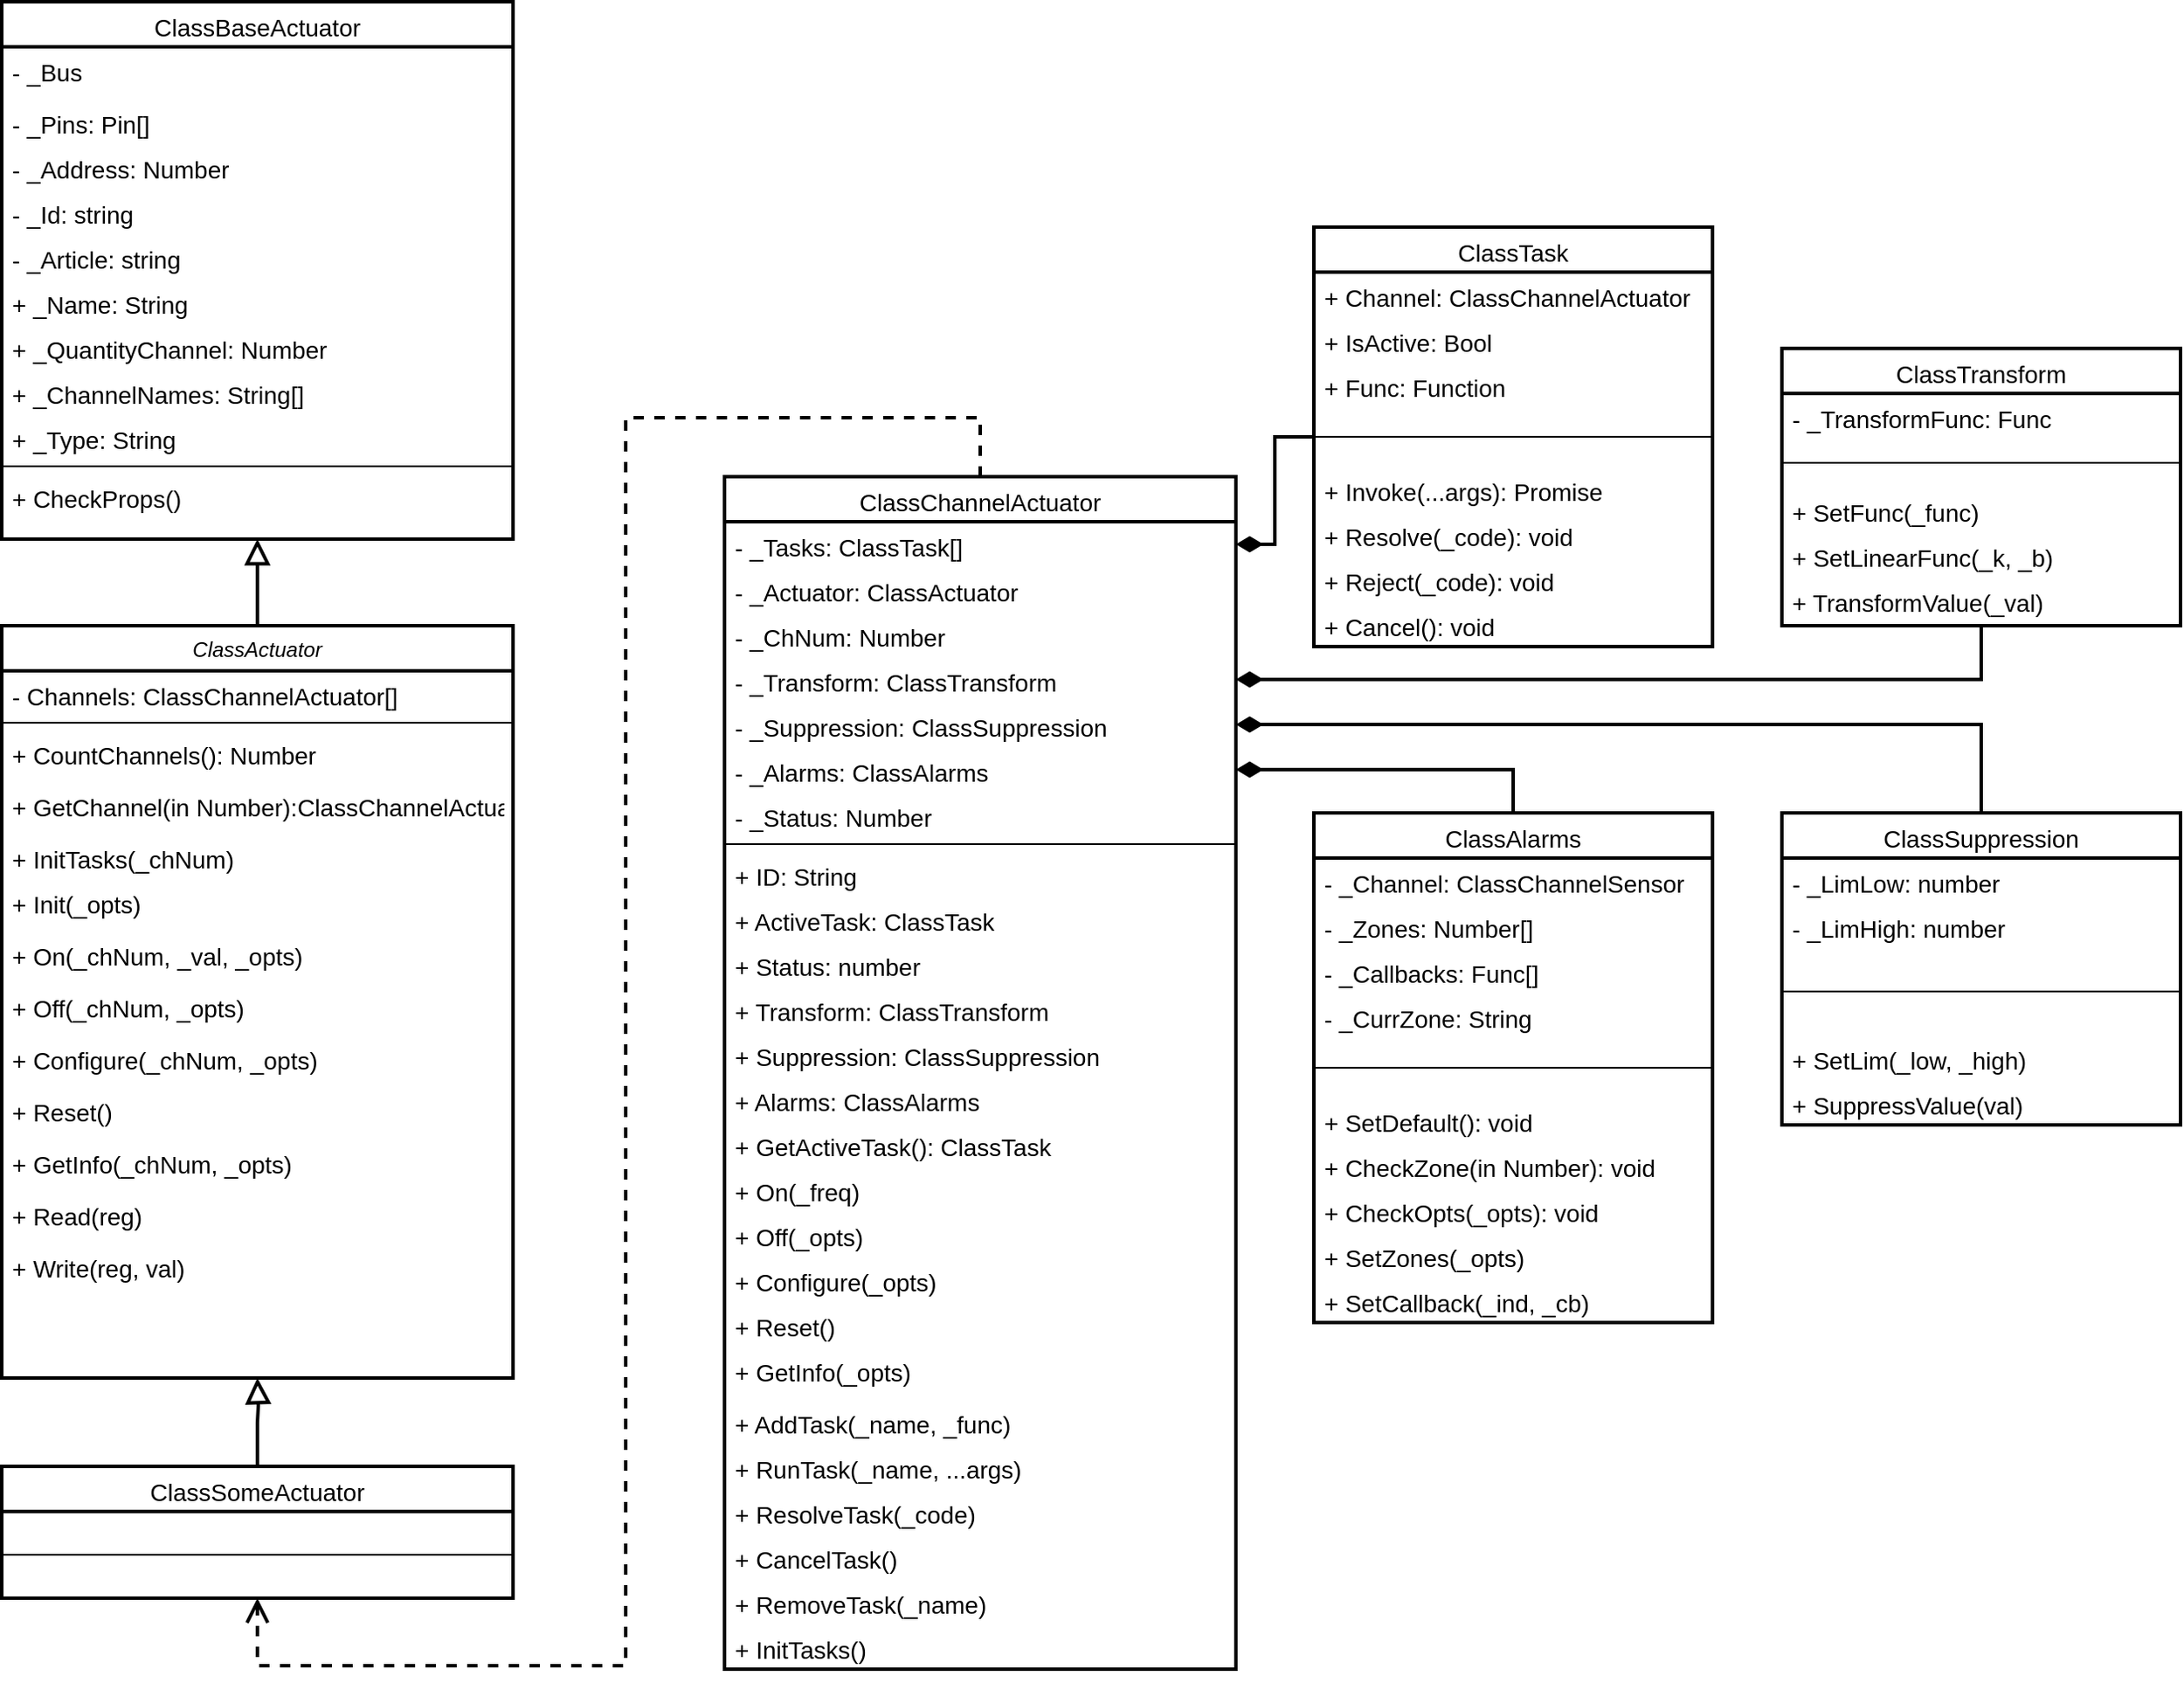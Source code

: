 <mxfile version="24.6.4" type="device">
  <diagram id="C5RBs43oDa-KdzZeNtuy" name="Page-1">
    <mxGraphModel dx="1235" dy="1830" grid="1" gridSize="10" guides="1" tooltips="1" connect="1" arrows="1" fold="1" page="1" pageScale="1" pageWidth="827" pageHeight="1169" math="0" shadow="0">
      <root>
        <mxCell id="WIyWlLk6GJQsqaUBKTNV-0" />
        <mxCell id="WIyWlLk6GJQsqaUBKTNV-1" parent="WIyWlLk6GJQsqaUBKTNV-0" />
        <mxCell id="VdGend4KMwtWfdQaXtKe-26" style="edgeStyle=orthogonalEdgeStyle;rounded=0;orthogonalLoop=1;jettySize=auto;html=1;entryX=0.5;entryY=1;entryDx=0;entryDy=0;endArrow=block;endFill=0;endSize=10;strokeWidth=2;" parent="WIyWlLk6GJQsqaUBKTNV-1" source="zkfFHV4jXpPFQw0GAbJ--0" target="5z1vISUnCypk79Lo2UXh-0" edge="1">
          <mxGeometry relative="1" as="geometry">
            <mxPoint x="227.5" y="-11" as="targetPoint" />
          </mxGeometry>
        </mxCell>
        <mxCell id="zkfFHV4jXpPFQw0GAbJ--0" value="ClassActuator" style="swimlane;fontStyle=2;align=center;verticalAlign=top;childLayout=stackLayout;horizontal=1;startSize=26;horizontalStack=0;resizeParent=1;resizeLast=0;collapsible=1;marginBottom=0;rounded=0;shadow=0;strokeWidth=2;fontSize=12;" parent="WIyWlLk6GJQsqaUBKTNV-1" vertex="1">
          <mxGeometry x="80" y="140" width="295" height="434" as="geometry">
            <mxRectangle x="255" y="50" width="160" height="26" as="alternateBounds" />
          </mxGeometry>
        </mxCell>
        <mxCell id="p_wmDuGnPqayyqwFsXJJ-16" value="- Channels: ClassChannelActuator[]" style="text;align=left;verticalAlign=top;spacingLeft=4;spacingRight=4;overflow=hidden;rotatable=0;points=[[0,0.5],[1,0.5]];portConstraint=eastwest;fontStyle=0;fontSize=14;" parent="zkfFHV4jXpPFQw0GAbJ--0" vertex="1">
          <mxGeometry y="26" width="295" height="26" as="geometry" />
        </mxCell>
        <mxCell id="zkfFHV4jXpPFQw0GAbJ--4" value="" style="line;html=1;strokeWidth=1;align=left;verticalAlign=middle;spacingTop=-1;spacingLeft=3;spacingRight=3;rotatable=0;labelPosition=right;points=[];portConstraint=eastwest;fontSize=14;" parent="zkfFHV4jXpPFQw0GAbJ--0" vertex="1">
          <mxGeometry y="52" width="295" height="8" as="geometry" />
        </mxCell>
        <mxCell id="xuDR9B5NGAr7ZHZ0a5-C-33" value="+ CountChannels(): Number&#xa;" style="text;align=left;verticalAlign=top;spacingLeft=4;spacingRight=4;overflow=hidden;rotatable=0;points=[[0,0.5],[1,0.5]];portConstraint=eastwest;fontSize=14;" parent="zkfFHV4jXpPFQw0GAbJ--0" vertex="1">
          <mxGeometry y="60" width="295" height="30" as="geometry" />
        </mxCell>
        <mxCell id="zkfFHV4jXpPFQw0GAbJ--5" value="+ GetChannel(in Number):ClassChannelActuator&#xa;" style="text;align=left;verticalAlign=top;spacingLeft=4;spacingRight=4;overflow=hidden;rotatable=0;points=[[0,0.5],[1,0.5]];portConstraint=eastwest;fontSize=14;" parent="zkfFHV4jXpPFQw0GAbJ--0" vertex="1">
          <mxGeometry y="90" width="295" height="30" as="geometry" />
        </mxCell>
        <mxCell id="5z1vISUnCypk79Lo2UXh-17" value="+ InitTasks(_chNum)" style="text;align=left;verticalAlign=top;spacingLeft=4;spacingRight=4;overflow=hidden;rotatable=0;points=[[0,0.5],[1,0.5]];portConstraint=eastwest;fontSize=14;" vertex="1" parent="zkfFHV4jXpPFQw0GAbJ--0">
          <mxGeometry y="120" width="295" height="26" as="geometry" />
        </mxCell>
        <mxCell id="xuDR9B5NGAr7ZHZ0a5-C-5" value="+ Init(_opts)" style="text;align=left;verticalAlign=top;spacingLeft=4;spacingRight=4;overflow=hidden;rotatable=0;points=[[0,0.5],[1,0.5]];portConstraint=eastwest;fontSize=14;" parent="zkfFHV4jXpPFQw0GAbJ--0" vertex="1">
          <mxGeometry y="146" width="295" height="30" as="geometry" />
        </mxCell>
        <mxCell id="xuDR9B5NGAr7ZHZ0a5-C-6" value="+ On(_chNum, _val, _opts)" style="text;align=left;verticalAlign=top;spacingLeft=4;spacingRight=4;overflow=hidden;rotatable=0;points=[[0,0.5],[1,0.5]];portConstraint=eastwest;fontSize=14;" parent="zkfFHV4jXpPFQw0GAbJ--0" vertex="1">
          <mxGeometry y="176" width="295" height="30" as="geometry" />
        </mxCell>
        <mxCell id="xuDR9B5NGAr7ZHZ0a5-C-7" value="+ Off(_chNum, _opts)" style="text;align=left;verticalAlign=top;spacingLeft=4;spacingRight=4;overflow=hidden;rotatable=0;points=[[0,0.5],[1,0.5]];portConstraint=eastwest;fontSize=14;" parent="zkfFHV4jXpPFQw0GAbJ--0" vertex="1">
          <mxGeometry y="206" width="295" height="30" as="geometry" />
        </mxCell>
        <mxCell id="xuDR9B5NGAr7ZHZ0a5-C-9" value="+ Configure(_chNum, _opts)" style="text;align=left;verticalAlign=top;spacingLeft=4;spacingRight=4;overflow=hidden;rotatable=0;points=[[0,0.5],[1,0.5]];portConstraint=eastwest;fontSize=14;" parent="zkfFHV4jXpPFQw0GAbJ--0" vertex="1">
          <mxGeometry y="236" width="295" height="30" as="geometry" />
        </mxCell>
        <mxCell id="xuDR9B5NGAr7ZHZ0a5-C-10" value="+ Reset()" style="text;align=left;verticalAlign=top;spacingLeft=4;spacingRight=4;overflow=hidden;rotatable=0;points=[[0,0.5],[1,0.5]];portConstraint=eastwest;fontSize=14;" parent="zkfFHV4jXpPFQw0GAbJ--0" vertex="1">
          <mxGeometry y="266" width="295" height="30" as="geometry" />
        </mxCell>
        <mxCell id="5z1vISUnCypk79Lo2UXh-18" value="+ GetInfo(_chNum, _opts)" style="text;align=left;verticalAlign=top;spacingLeft=4;spacingRight=4;overflow=hidden;rotatable=0;points=[[0,0.5],[1,0.5]];portConstraint=eastwest;fontSize=14;" vertex="1" parent="zkfFHV4jXpPFQw0GAbJ--0">
          <mxGeometry y="296" width="295" height="30" as="geometry" />
        </mxCell>
        <mxCell id="xuDR9B5NGAr7ZHZ0a5-C-28" value="+ Read(reg)" style="text;align=left;verticalAlign=top;spacingLeft=4;spacingRight=4;overflow=hidden;rotatable=0;points=[[0,0.5],[1,0.5]];portConstraint=eastwest;fontSize=14;" parent="zkfFHV4jXpPFQw0GAbJ--0" vertex="1">
          <mxGeometry y="326" width="295" height="30" as="geometry" />
        </mxCell>
        <mxCell id="xuDR9B5NGAr7ZHZ0a5-C-29" value="+ Write(reg, val)" style="text;align=left;verticalAlign=top;spacingLeft=4;spacingRight=4;overflow=hidden;rotatable=0;points=[[0,0.5],[1,0.5]];portConstraint=eastwest;fontSize=14;" parent="zkfFHV4jXpPFQw0GAbJ--0" vertex="1">
          <mxGeometry y="356" width="295" height="40" as="geometry" />
        </mxCell>
        <mxCell id="_1PPHj7tY8kv_Qj92-Xa-4" style="edgeStyle=orthogonalEdgeStyle;rounded=0;orthogonalLoop=1;jettySize=auto;html=1;dashed=1;endArrow=open;endFill=0;strokeWidth=2;entryX=0.5;entryY=1;entryDx=0;entryDy=0;exitX=0.5;exitY=0;exitDx=0;exitDy=0;endSize=10;" parent="WIyWlLk6GJQsqaUBKTNV-1" source="p_wmDuGnPqayyqwFsXJJ-8" target="RYA0Mt0scuIHqQdT-V3b-5" edge="1">
          <mxGeometry relative="1" as="geometry">
            <mxPoint x="445" y="449" as="targetPoint" />
            <Array as="points">
              <mxPoint x="645" y="20" />
              <mxPoint x="440" y="20" />
              <mxPoint x="440" y="740" />
              <mxPoint x="227" y="740" />
            </Array>
          </mxGeometry>
        </mxCell>
        <mxCell id="p_wmDuGnPqayyqwFsXJJ-8" value="ClassChannelActuator" style="swimlane;fontStyle=0;align=center;verticalAlign=top;childLayout=stackLayout;horizontal=1;startSize=26;horizontalStack=0;resizeParent=1;resizeLast=0;collapsible=1;marginBottom=0;rounded=0;shadow=0;strokeWidth=2;fontSize=14;" parent="WIyWlLk6GJQsqaUBKTNV-1" vertex="1">
          <mxGeometry x="497" y="54" width="295" height="688" as="geometry">
            <mxRectangle x="255" y="820" width="160" height="26" as="alternateBounds" />
          </mxGeometry>
        </mxCell>
        <mxCell id="23vC74uMAU4IjTBIom5a-0" value="- _Tasks: ClassTask[]" style="text;align=left;verticalAlign=top;spacingLeft=4;spacingRight=4;overflow=hidden;rotatable=0;points=[[0,0.5],[1,0.5]];portConstraint=eastwest;rounded=0;shadow=0;html=0;fontSize=14;" parent="p_wmDuGnPqayyqwFsXJJ-8" vertex="1">
          <mxGeometry y="26" width="295" height="26" as="geometry" />
        </mxCell>
        <mxCell id="p_wmDuGnPqayyqwFsXJJ-14" value="- _Actuator: ClassActuator" style="text;align=left;verticalAlign=top;spacingLeft=4;spacingRight=4;overflow=hidden;rotatable=0;points=[[0,0.5],[1,0.5]];portConstraint=eastwest;rounded=0;shadow=0;html=0;fontSize=14;" parent="p_wmDuGnPqayyqwFsXJJ-8" vertex="1">
          <mxGeometry y="52" width="295" height="26" as="geometry" />
        </mxCell>
        <mxCell id="p_wmDuGnPqayyqwFsXJJ-15" value="- _ChNum: Number" style="text;align=left;verticalAlign=top;spacingLeft=4;spacingRight=4;overflow=hidden;rotatable=0;points=[[0,0.5],[1,0.5]];portConstraint=eastwest;rounded=0;shadow=0;html=0;fontSize=14;" parent="p_wmDuGnPqayyqwFsXJJ-8" vertex="1">
          <mxGeometry y="78" width="295" height="26" as="geometry" />
        </mxCell>
        <mxCell id="5z1vISUnCypk79Lo2UXh-43" value="- _Transform: ClassTransform" style="text;align=left;verticalAlign=top;spacingLeft=4;spacingRight=4;overflow=hidden;rotatable=0;points=[[0,0.5],[1,0.5]];portConstraint=eastwest;rounded=0;shadow=0;html=0;fontSize=14;" vertex="1" parent="p_wmDuGnPqayyqwFsXJJ-8">
          <mxGeometry y="104" width="295" height="26" as="geometry" />
        </mxCell>
        <mxCell id="_1PPHj7tY8kv_Qj92-Xa-39" value="- _Suppression: ClassSuppression" style="text;align=left;verticalAlign=top;spacingLeft=4;spacingRight=4;overflow=hidden;rotatable=0;points=[[0,0.5],[1,0.5]];portConstraint=eastwest;rounded=0;shadow=0;html=0;fontSize=14;" parent="p_wmDuGnPqayyqwFsXJJ-8" vertex="1">
          <mxGeometry y="130" width="295" height="26" as="geometry" />
        </mxCell>
        <mxCell id="_1PPHj7tY8kv_Qj92-Xa-40" value="- _Alarms: ClassAlarms" style="text;align=left;verticalAlign=top;spacingLeft=4;spacingRight=4;overflow=hidden;rotatable=0;points=[[0,0.5],[1,0.5]];portConstraint=eastwest;rounded=0;shadow=0;html=0;fontSize=14;" parent="p_wmDuGnPqayyqwFsXJJ-8" vertex="1">
          <mxGeometry y="156" width="295" height="26" as="geometry" />
        </mxCell>
        <mxCell id="5z1vISUnCypk79Lo2UXh-51" value="- _Status: Number" style="text;align=left;verticalAlign=top;spacingLeft=4;spacingRight=4;overflow=hidden;rotatable=0;points=[[0,0.5],[1,0.5]];portConstraint=eastwest;rounded=0;shadow=0;html=0;fontSize=14;" vertex="1" parent="p_wmDuGnPqayyqwFsXJJ-8">
          <mxGeometry y="182" width="295" height="26" as="geometry" />
        </mxCell>
        <mxCell id="p_wmDuGnPqayyqwFsXJJ-11" value="" style="line;html=1;strokeWidth=1;align=left;verticalAlign=middle;spacingTop=-1;spacingLeft=3;spacingRight=3;rotatable=0;labelPosition=right;points=[];portConstraint=eastwest;fontSize=14;" parent="p_wmDuGnPqayyqwFsXJJ-8" vertex="1">
          <mxGeometry y="208" width="295" height="8" as="geometry" />
        </mxCell>
        <mxCell id="_1PPHj7tY8kv_Qj92-Xa-5" value="+ ID: String&#xa;" style="text;align=left;verticalAlign=top;spacingLeft=4;spacingRight=4;overflow=hidden;rotatable=0;points=[[0,0.5],[1,0.5]];portConstraint=eastwest;rounded=0;shadow=0;html=0;fontSize=14;" parent="p_wmDuGnPqayyqwFsXJJ-8" vertex="1">
          <mxGeometry y="216" width="295" height="26" as="geometry" />
        </mxCell>
        <mxCell id="5z1vISUnCypk79Lo2UXh-50" value="+ ActiveTask: ClassTask" style="text;align=left;verticalAlign=top;spacingLeft=4;spacingRight=4;overflow=hidden;rotatable=0;points=[[0,0.5],[1,0.5]];portConstraint=eastwest;rounded=0;shadow=0;html=0;fontSize=14;" vertex="1" parent="p_wmDuGnPqayyqwFsXJJ-8">
          <mxGeometry y="242" width="295" height="26" as="geometry" />
        </mxCell>
        <mxCell id="CfD3cOMl3CcCKNfadBa6-0" value="+ Status: number&#xa;" style="text;align=left;verticalAlign=top;spacingLeft=4;spacingRight=4;overflow=hidden;rotatable=0;points=[[0,0.5],[1,0.5]];portConstraint=eastwest;rounded=0;shadow=0;html=0;fontSize=14;" parent="p_wmDuGnPqayyqwFsXJJ-8" vertex="1">
          <mxGeometry y="268" width="295" height="26" as="geometry" />
        </mxCell>
        <mxCell id="5z1vISUnCypk79Lo2UXh-47" value="+ Transform: ClassTransform" style="text;align=left;verticalAlign=top;spacingLeft=4;spacingRight=4;overflow=hidden;rotatable=0;points=[[0,0.5],[1,0.5]];portConstraint=eastwest;rounded=0;shadow=0;html=0;fontSize=14;" vertex="1" parent="p_wmDuGnPqayyqwFsXJJ-8">
          <mxGeometry y="294" width="295" height="26" as="geometry" />
        </mxCell>
        <mxCell id="5z1vISUnCypk79Lo2UXh-48" value="+ Suppression: ClassSuppression" style="text;align=left;verticalAlign=top;spacingLeft=4;spacingRight=4;overflow=hidden;rotatable=0;points=[[0,0.5],[1,0.5]];portConstraint=eastwest;rounded=0;shadow=0;html=0;fontSize=14;" vertex="1" parent="p_wmDuGnPqayyqwFsXJJ-8">
          <mxGeometry y="320" width="295" height="26" as="geometry" />
        </mxCell>
        <mxCell id="5z1vISUnCypk79Lo2UXh-49" value="+ Alarms: ClassAlarms" style="text;align=left;verticalAlign=top;spacingLeft=4;spacingRight=4;overflow=hidden;rotatable=0;points=[[0,0.5],[1,0.5]];portConstraint=eastwest;rounded=0;shadow=0;html=0;fontSize=14;" vertex="1" parent="p_wmDuGnPqayyqwFsXJJ-8">
          <mxGeometry y="346" width="295" height="26" as="geometry" />
        </mxCell>
        <mxCell id="23vC74uMAU4IjTBIom5a-2" value="+ GetActiveTask(): ClassTask" style="text;align=left;verticalAlign=top;spacingLeft=4;spacingRight=4;overflow=hidden;rotatable=0;points=[[0,0.5],[1,0.5]];portConstraint=eastwest;rounded=0;shadow=0;html=0;fontSize=14;" parent="p_wmDuGnPqayyqwFsXJJ-8" vertex="1">
          <mxGeometry y="372" width="295" height="26" as="geometry" />
        </mxCell>
        <mxCell id="xuDR9B5NGAr7ZHZ0a5-C-19" value="+ On(_freq)" style="text;align=left;verticalAlign=top;spacingLeft=4;spacingRight=4;overflow=hidden;rotatable=0;points=[[0,0.5],[1,0.5]];portConstraint=eastwest;fontSize=14;" parent="p_wmDuGnPqayyqwFsXJJ-8" vertex="1">
          <mxGeometry y="398" width="295" height="26" as="geometry" />
        </mxCell>
        <mxCell id="xuDR9B5NGAr7ZHZ0a5-C-20" value="+ Off(_opts)" style="text;align=left;verticalAlign=top;spacingLeft=4;spacingRight=4;overflow=hidden;rotatable=0;points=[[0,0.5],[1,0.5]];portConstraint=eastwest;fontSize=14;" parent="p_wmDuGnPqayyqwFsXJJ-8" vertex="1">
          <mxGeometry y="424" width="295" height="26" as="geometry" />
        </mxCell>
        <mxCell id="xuDR9B5NGAr7ZHZ0a5-C-22" value="+ Configure(_opts)" style="text;align=left;verticalAlign=top;spacingLeft=4;spacingRight=4;overflow=hidden;rotatable=0;points=[[0,0.5],[1,0.5]];portConstraint=eastwest;fontSize=14;" parent="p_wmDuGnPqayyqwFsXJJ-8" vertex="1">
          <mxGeometry y="450" width="295" height="26" as="geometry" />
        </mxCell>
        <mxCell id="xuDR9B5NGAr7ZHZ0a5-C-23" value="+ Reset()" style="text;align=left;verticalAlign=top;spacingLeft=4;spacingRight=4;overflow=hidden;rotatable=0;points=[[0,0.5],[1,0.5]];portConstraint=eastwest;fontSize=14;" parent="p_wmDuGnPqayyqwFsXJJ-8" vertex="1">
          <mxGeometry y="476" width="295" height="26" as="geometry" />
        </mxCell>
        <mxCell id="5z1vISUnCypk79Lo2UXh-19" value="+ GetInfo(_opts)" style="text;align=left;verticalAlign=top;spacingLeft=4;spacingRight=4;overflow=hidden;rotatable=0;points=[[0,0.5],[1,0.5]];portConstraint=eastwest;fontSize=14;" vertex="1" parent="p_wmDuGnPqayyqwFsXJJ-8">
          <mxGeometry y="502" width="295" height="30" as="geometry" />
        </mxCell>
        <mxCell id="23vC74uMAU4IjTBIom5a-3" value="+ AddTask(_name, _func)" style="text;align=left;verticalAlign=top;spacingLeft=4;spacingRight=4;overflow=hidden;rotatable=0;points=[[0,0.5],[1,0.5]];portConstraint=eastwest;fontSize=14;" parent="p_wmDuGnPqayyqwFsXJJ-8" vertex="1">
          <mxGeometry y="532" width="295" height="26" as="geometry" />
        </mxCell>
        <mxCell id="5z1vISUnCypk79Lo2UXh-16" value="+ RunTask(_name, ...args)" style="text;align=left;verticalAlign=top;spacingLeft=4;spacingRight=4;overflow=hidden;rotatable=0;points=[[0,0.5],[1,0.5]];portConstraint=eastwest;fontSize=14;" vertex="1" parent="p_wmDuGnPqayyqwFsXJJ-8">
          <mxGeometry y="558" width="295" height="26" as="geometry" />
        </mxCell>
        <mxCell id="5z1vISUnCypk79Lo2UXh-15" value="+ ResolveTask(_code)" style="text;align=left;verticalAlign=top;spacingLeft=4;spacingRight=4;overflow=hidden;rotatable=0;points=[[0,0.5],[1,0.5]];portConstraint=eastwest;fontSize=14;" vertex="1" parent="p_wmDuGnPqayyqwFsXJJ-8">
          <mxGeometry y="584" width="295" height="26" as="geometry" />
        </mxCell>
        <mxCell id="98zhcunLXntcldKy2qd9-1" value="+ CancelTask()" style="text;align=left;verticalAlign=top;spacingLeft=4;spacingRight=4;overflow=hidden;rotatable=0;points=[[0,0.5],[1,0.5]];portConstraint=eastwest;fontSize=14;" parent="p_wmDuGnPqayyqwFsXJJ-8" vertex="1">
          <mxGeometry y="610" width="295" height="26" as="geometry" />
        </mxCell>
        <mxCell id="23vC74uMAU4IjTBIom5a-4" value="+ RemoveTask(_name)" style="text;align=left;verticalAlign=top;spacingLeft=4;spacingRight=4;overflow=hidden;rotatable=0;points=[[0,0.5],[1,0.5]];portConstraint=eastwest;fontSize=14;" parent="p_wmDuGnPqayyqwFsXJJ-8" vertex="1">
          <mxGeometry y="636" width="295" height="26" as="geometry" />
        </mxCell>
        <mxCell id="23vC74uMAU4IjTBIom5a-15" value="+ InitTasks()" style="text;align=left;verticalAlign=top;spacingLeft=4;spacingRight=4;overflow=hidden;rotatable=0;points=[[0,0.5],[1,0.5]];portConstraint=eastwest;fontSize=14;" parent="p_wmDuGnPqayyqwFsXJJ-8" vertex="1">
          <mxGeometry y="662" width="295" height="26" as="geometry" />
        </mxCell>
        <mxCell id="_1PPHj7tY8kv_Qj92-Xa-42" style="edgeStyle=orthogonalEdgeStyle;rounded=0;orthogonalLoop=1;jettySize=auto;html=1;endArrow=diamondThin;endFill=1;strokeWidth=2;jumpSize=10;endSize=10;startSize=10;exitX=0.5;exitY=0;exitDx=0;exitDy=0;" parent="WIyWlLk6GJQsqaUBKTNV-1" source="5z1vISUnCypk79Lo2UXh-20" target="_1PPHj7tY8kv_Qj92-Xa-39" edge="1">
          <mxGeometry relative="1" as="geometry">
            <mxPoint x="1392" y="234" as="sourcePoint" />
          </mxGeometry>
        </mxCell>
        <mxCell id="_1PPHj7tY8kv_Qj92-Xa-41" style="edgeStyle=orthogonalEdgeStyle;rounded=0;orthogonalLoop=1;jettySize=auto;html=1;endArrow=diamondThin;endFill=1;strokeWidth=2;jumpSize=10;endSize=10;startSize=10;exitX=0.5;exitY=0;exitDx=0;exitDy=0;" parent="WIyWlLk6GJQsqaUBKTNV-1" source="5z1vISUnCypk79Lo2UXh-26" target="_1PPHj7tY8kv_Qj92-Xa-40" edge="1">
          <mxGeometry relative="1" as="geometry">
            <mxPoint x="1067" y="234" as="sourcePoint" />
          </mxGeometry>
        </mxCell>
        <mxCell id="RYA0Mt0scuIHqQdT-V3b-14" style="edgeStyle=orthogonalEdgeStyle;rounded=0;orthogonalLoop=1;jettySize=auto;html=1;exitX=0.5;exitY=0;exitDx=0;exitDy=0;endArrow=block;endFill=0;endSize=10;strokeWidth=2;entryX=0.5;entryY=1;entryDx=0;entryDy=0;" parent="WIyWlLk6GJQsqaUBKTNV-1" source="RYA0Mt0scuIHqQdT-V3b-5" target="zkfFHV4jXpPFQw0GAbJ--0" edge="1">
          <mxGeometry relative="1" as="geometry">
            <Array as="points">
              <mxPoint x="228" y="600" />
              <mxPoint x="228" y="600" />
              <mxPoint x="228" y="590" />
            </Array>
            <mxPoint x="250" y="610" as="targetPoint" />
          </mxGeometry>
        </mxCell>
        <mxCell id="RYA0Mt0scuIHqQdT-V3b-5" value="&lt;span style=&quot;font-weight: 400; font-size: 14px;&quot;&gt;ClassSomeActuator&lt;/span&gt;" style="swimlane;fontStyle=1;align=center;verticalAlign=top;childLayout=stackLayout;horizontal=1;startSize=26;horizontalStack=0;resizeParent=1;resizeParentMax=0;resizeLast=0;collapsible=1;marginBottom=0;whiteSpace=wrap;html=1;fontSize=14;strokeWidth=2;" parent="WIyWlLk6GJQsqaUBKTNV-1" vertex="1">
          <mxGeometry x="80" y="625" width="295" height="76" as="geometry">
            <mxRectangle x="640" y="440" width="70" height="30" as="alternateBounds" />
          </mxGeometry>
        </mxCell>
        <mxCell id="RYA0Mt0scuIHqQdT-V3b-8" value="" style="line;strokeWidth=1;fillColor=none;align=left;verticalAlign=middle;spacingTop=-1;spacingLeft=3;spacingRight=3;rotatable=0;labelPosition=right;points=[];portConstraint=eastwest;strokeColor=inherit;fontSize=14;" parent="RYA0Mt0scuIHqQdT-V3b-5" vertex="1">
          <mxGeometry y="26" width="295" height="50" as="geometry" />
        </mxCell>
        <mxCell id="23vC74uMAU4IjTBIom5a-14" style="edgeStyle=orthogonalEdgeStyle;rounded=0;orthogonalLoop=1;jettySize=auto;html=1;endArrow=diamondThin;endFill=1;strokeWidth=2;endSize=10;startSize=10;" parent="WIyWlLk6GJQsqaUBKTNV-1" source="23vC74uMAU4IjTBIom5a-5" target="23vC74uMAU4IjTBIom5a-0" edge="1">
          <mxGeometry relative="1" as="geometry" />
        </mxCell>
        <mxCell id="23vC74uMAU4IjTBIom5a-5" value="&lt;span style=&quot;font-weight: 400; font-size: 14px;&quot;&gt;ClassTask&lt;br style=&quot;font-size: 14px;&quot;&gt;&lt;/span&gt;" style="swimlane;fontStyle=1;align=center;verticalAlign=top;childLayout=stackLayout;horizontal=1;startSize=26;horizontalStack=0;resizeParent=1;resizeParentMax=0;resizeLast=0;collapsible=1;marginBottom=0;whiteSpace=wrap;html=1;strokeWidth=2;fontSize=14;" parent="WIyWlLk6GJQsqaUBKTNV-1" vertex="1">
          <mxGeometry x="837" y="-90" width="230" height="242" as="geometry" />
        </mxCell>
        <mxCell id="23vC74uMAU4IjTBIom5a-6" value="+ Channel: ClassChannelActuator" style="text;strokeColor=none;fillColor=none;align=left;verticalAlign=top;spacingLeft=4;spacingRight=4;overflow=hidden;rotatable=0;points=[[0,0.5],[1,0.5]];portConstraint=eastwest;whiteSpace=wrap;html=1;fontSize=14;" parent="23vC74uMAU4IjTBIom5a-5" vertex="1">
          <mxGeometry y="26" width="230" height="26" as="geometry" />
        </mxCell>
        <mxCell id="23vC74uMAU4IjTBIom5a-7" value="+ IsActive: Bool" style="text;strokeColor=none;fillColor=none;align=left;verticalAlign=top;spacingLeft=4;spacingRight=4;overflow=hidden;rotatable=0;points=[[0,0.5],[1,0.5]];portConstraint=eastwest;whiteSpace=wrap;html=1;fontSize=14;" parent="23vC74uMAU4IjTBIom5a-5" vertex="1">
          <mxGeometry y="52" width="230" height="26" as="geometry" />
        </mxCell>
        <mxCell id="98zhcunLXntcldKy2qd9-4" value="+ Func: Function" style="text;strokeColor=none;fillColor=none;align=left;verticalAlign=top;spacingLeft=4;spacingRight=4;overflow=hidden;rotatable=0;points=[[0,0.5],[1,0.5]];portConstraint=eastwest;whiteSpace=wrap;html=1;fontSize=14;" parent="23vC74uMAU4IjTBIom5a-5" vertex="1">
          <mxGeometry y="78" width="230" height="26" as="geometry" />
        </mxCell>
        <mxCell id="23vC74uMAU4IjTBIom5a-10" value="" style="line;strokeWidth=1;fillColor=none;align=left;verticalAlign=middle;spacingTop=-1;spacingLeft=3;spacingRight=3;rotatable=0;labelPosition=right;points=[];portConstraint=eastwest;strokeColor=inherit;" parent="23vC74uMAU4IjTBIom5a-5" vertex="1">
          <mxGeometry y="104" width="230" height="34" as="geometry" />
        </mxCell>
        <mxCell id="23vC74uMAU4IjTBIom5a-11" value="+ Invoke(...args): Promise" style="text;strokeColor=none;fillColor=none;align=left;verticalAlign=top;spacingLeft=4;spacingRight=4;overflow=hidden;rotatable=0;points=[[0,0.5],[1,0.5]];portConstraint=eastwest;whiteSpace=wrap;html=1;fontSize=14;" parent="23vC74uMAU4IjTBIom5a-5" vertex="1">
          <mxGeometry y="138" width="230" height="26" as="geometry" />
        </mxCell>
        <mxCell id="23vC74uMAU4IjTBIom5a-12" value="+ Resolve(_code): void" style="text;strokeColor=none;fillColor=none;align=left;verticalAlign=top;spacingLeft=4;spacingRight=4;overflow=hidden;rotatable=0;points=[[0,0.5],[1,0.5]];portConstraint=eastwest;whiteSpace=wrap;html=1;fontSize=14;" parent="23vC74uMAU4IjTBIom5a-5" vertex="1">
          <mxGeometry y="164" width="230" height="26" as="geometry" />
        </mxCell>
        <mxCell id="23vC74uMAU4IjTBIom5a-13" value="+ Reject(_code): void" style="text;strokeColor=none;fillColor=none;align=left;verticalAlign=top;spacingLeft=4;spacingRight=4;overflow=hidden;rotatable=0;points=[[0,0.5],[1,0.5]];portConstraint=eastwest;whiteSpace=wrap;html=1;fontSize=14;" parent="23vC74uMAU4IjTBIom5a-5" vertex="1">
          <mxGeometry y="190" width="230" height="26" as="geometry" />
        </mxCell>
        <mxCell id="98zhcunLXntcldKy2qd9-3" value="+ Cancel(): void" style="text;strokeColor=none;fillColor=none;align=left;verticalAlign=top;spacingLeft=4;spacingRight=4;overflow=hidden;rotatable=0;points=[[0,0.5],[1,0.5]];portConstraint=eastwest;whiteSpace=wrap;html=1;fontSize=14;" parent="23vC74uMAU4IjTBIom5a-5" vertex="1">
          <mxGeometry y="216" width="230" height="26" as="geometry" />
        </mxCell>
        <mxCell id="5z1vISUnCypk79Lo2UXh-0" value="ClassBaseActuator" style="swimlane;fontStyle=0;align=center;verticalAlign=top;childLayout=stackLayout;horizontal=1;startSize=26;horizontalStack=0;resizeParent=1;resizeLast=0;collapsible=1;marginBottom=0;rounded=0;shadow=0;strokeWidth=2;fontSize=14;" vertex="1" parent="WIyWlLk6GJQsqaUBKTNV-1">
          <mxGeometry x="80" y="-220" width="295" height="310" as="geometry">
            <mxRectangle x="255" y="-440" width="160" height="26" as="alternateBounds" />
          </mxGeometry>
        </mxCell>
        <mxCell id="5z1vISUnCypk79Lo2UXh-1" value="- _Bus" style="text;strokeColor=none;fillColor=none;align=left;verticalAlign=top;spacingLeft=4;spacingRight=4;overflow=hidden;rotatable=0;points=[[0,0.5],[1,0.5]];portConstraint=eastwest;whiteSpace=wrap;html=1;fontSize=14;" vertex="1" parent="5z1vISUnCypk79Lo2UXh-0">
          <mxGeometry y="26" width="295" height="30" as="geometry" />
        </mxCell>
        <mxCell id="5z1vISUnCypk79Lo2UXh-2" value="- _Pins: Pin[]" style="text;strokeColor=none;fillColor=none;align=left;verticalAlign=top;spacingLeft=4;spacingRight=4;overflow=hidden;rotatable=0;points=[[0,0.5],[1,0.5]];portConstraint=eastwest;whiteSpace=wrap;html=1;fontSize=14;" vertex="1" parent="5z1vISUnCypk79Lo2UXh-0">
          <mxGeometry y="56" width="295" height="26" as="geometry" />
        </mxCell>
        <mxCell id="5z1vISUnCypk79Lo2UXh-3" value="- _Address: Number" style="text;strokeColor=none;fillColor=none;align=left;verticalAlign=top;spacingLeft=4;spacingRight=4;overflow=hidden;rotatable=0;points=[[0,0.5],[1,0.5]];portConstraint=eastwest;whiteSpace=wrap;html=1;fontSize=14;" vertex="1" parent="5z1vISUnCypk79Lo2UXh-0">
          <mxGeometry y="82" width="295" height="26" as="geometry" />
        </mxCell>
        <mxCell id="5z1vISUnCypk79Lo2UXh-6" value="- _Id: string" style="text;strokeColor=none;fillColor=none;align=left;verticalAlign=top;spacingLeft=4;spacingRight=4;overflow=hidden;rotatable=0;points=[[0,0.5],[1,0.5]];portConstraint=eastwest;whiteSpace=wrap;html=1;fontSize=14;" vertex="1" parent="5z1vISUnCypk79Lo2UXh-0">
          <mxGeometry y="108" width="295" height="26" as="geometry" />
        </mxCell>
        <mxCell id="5z1vISUnCypk79Lo2UXh-7" value="- _Article: string" style="text;strokeColor=none;fillColor=none;align=left;verticalAlign=top;spacingLeft=4;spacingRight=4;overflow=hidden;rotatable=0;points=[[0,0.5],[1,0.5]];portConstraint=eastwest;whiteSpace=wrap;html=1;fontSize=14;" vertex="1" parent="5z1vISUnCypk79Lo2UXh-0">
          <mxGeometry y="134" width="295" height="26" as="geometry" />
        </mxCell>
        <mxCell id="5z1vISUnCypk79Lo2UXh-8" value="+ _Name: String" style="text;strokeColor=none;fillColor=none;align=left;verticalAlign=top;spacingLeft=4;spacingRight=4;overflow=hidden;rotatable=0;points=[[0,0.5],[1,0.5]];portConstraint=eastwest;whiteSpace=wrap;html=1;fontSize=14;" vertex="1" parent="5z1vISUnCypk79Lo2UXh-0">
          <mxGeometry y="160" width="295" height="26" as="geometry" />
        </mxCell>
        <mxCell id="5z1vISUnCypk79Lo2UXh-9" value="+ _QuantityChannel: Number" style="text;strokeColor=none;fillColor=none;align=left;verticalAlign=top;spacingLeft=4;spacingRight=4;overflow=hidden;rotatable=0;points=[[0,0.5],[1,0.5]];portConstraint=eastwest;whiteSpace=wrap;html=1;fontSize=14;" vertex="1" parent="5z1vISUnCypk79Lo2UXh-0">
          <mxGeometry y="186" width="295" height="26" as="geometry" />
        </mxCell>
        <mxCell id="5z1vISUnCypk79Lo2UXh-10" value="+ _ChannelNames: String[]" style="text;strokeColor=none;fillColor=none;align=left;verticalAlign=top;spacingLeft=4;spacingRight=4;overflow=hidden;rotatable=0;points=[[0,0.5],[1,0.5]];portConstraint=eastwest;whiteSpace=wrap;html=1;fontSize=14;" vertex="1" parent="5z1vISUnCypk79Lo2UXh-0">
          <mxGeometry y="212" width="295" height="26" as="geometry" />
        </mxCell>
        <mxCell id="5z1vISUnCypk79Lo2UXh-11" value="+ _Type: String" style="text;strokeColor=none;fillColor=none;align=left;verticalAlign=top;spacingLeft=4;spacingRight=4;overflow=hidden;rotatable=0;points=[[0,0.5],[1,0.5]];portConstraint=eastwest;whiteSpace=wrap;html=1;fontSize=14;" vertex="1" parent="5z1vISUnCypk79Lo2UXh-0">
          <mxGeometry y="238" width="295" height="26" as="geometry" />
        </mxCell>
        <mxCell id="5z1vISUnCypk79Lo2UXh-12" value="" style="line;html=1;strokeWidth=1;align=left;verticalAlign=middle;spacingTop=-1;spacingLeft=3;spacingRight=3;rotatable=0;labelPosition=right;points=[];portConstraint=eastwest;fontSize=14;" vertex="1" parent="5z1vISUnCypk79Lo2UXh-0">
          <mxGeometry y="264" width="295" height="8" as="geometry" />
        </mxCell>
        <mxCell id="5z1vISUnCypk79Lo2UXh-13" value="+ CheckProps()" style="text;strokeColor=none;fillColor=none;align=left;verticalAlign=top;spacingLeft=4;spacingRight=4;overflow=hidden;rotatable=0;points=[[0,0.5],[1,0.5]];portConstraint=eastwest;whiteSpace=wrap;html=1;fontSize=14;" vertex="1" parent="5z1vISUnCypk79Lo2UXh-0">
          <mxGeometry y="272" width="295" height="26" as="geometry" />
        </mxCell>
        <mxCell id="5z1vISUnCypk79Lo2UXh-20" value="&lt;span style=&quot;font-weight: 400; font-size: 14px;&quot;&gt;ClassSuppression&lt;/span&gt;" style="swimlane;fontStyle=1;align=center;verticalAlign=top;childLayout=stackLayout;horizontal=1;startSize=26;horizontalStack=0;resizeParent=1;resizeParentMax=0;resizeLast=0;collapsible=1;marginBottom=0;whiteSpace=wrap;html=1;fontSize=14;strokeWidth=2;" vertex="1" parent="WIyWlLk6GJQsqaUBKTNV-1">
          <mxGeometry x="1107" y="248" width="230" height="180" as="geometry">
            <mxRectangle x="770" y="698" width="70" height="30" as="alternateBounds" />
          </mxGeometry>
        </mxCell>
        <mxCell id="5z1vISUnCypk79Lo2UXh-21" value="- _LimLow: number" style="text;strokeColor=none;fillColor=none;align=left;verticalAlign=top;spacingLeft=4;spacingRight=4;overflow=hidden;rotatable=0;points=[[0,0.5],[1,0.5]];portConstraint=eastwest;whiteSpace=wrap;html=1;fontSize=14;" vertex="1" parent="5z1vISUnCypk79Lo2UXh-20">
          <mxGeometry y="26" width="230" height="26" as="geometry" />
        </mxCell>
        <mxCell id="5z1vISUnCypk79Lo2UXh-22" value="- _LimHigh: number" style="text;strokeColor=none;fillColor=none;align=left;verticalAlign=top;spacingLeft=4;spacingRight=4;overflow=hidden;rotatable=0;points=[[0,0.5],[1,0.5]];portConstraint=eastwest;whiteSpace=wrap;html=1;fontSize=14;" vertex="1" parent="5z1vISUnCypk79Lo2UXh-20">
          <mxGeometry y="52" width="230" height="26" as="geometry" />
        </mxCell>
        <mxCell id="5z1vISUnCypk79Lo2UXh-23" value="" style="line;strokeWidth=1;fillColor=none;align=left;verticalAlign=middle;spacingTop=-1;spacingLeft=3;spacingRight=3;rotatable=0;labelPosition=right;points=[];portConstraint=eastwest;strokeColor=inherit;fontSize=14;" vertex="1" parent="5z1vISUnCypk79Lo2UXh-20">
          <mxGeometry y="78" width="230" height="50" as="geometry" />
        </mxCell>
        <mxCell id="5z1vISUnCypk79Lo2UXh-24" value="+ SetLim(_low, _high)" style="text;strokeColor=none;fillColor=none;align=left;verticalAlign=top;spacingLeft=4;spacingRight=4;overflow=hidden;rotatable=0;points=[[0,0.5],[1,0.5]];portConstraint=eastwest;whiteSpace=wrap;html=1;fontSize=14;" vertex="1" parent="5z1vISUnCypk79Lo2UXh-20">
          <mxGeometry y="128" width="230" height="26" as="geometry" />
        </mxCell>
        <mxCell id="5z1vISUnCypk79Lo2UXh-25" value="+ SuppressValue(val)" style="text;strokeColor=none;fillColor=none;align=left;verticalAlign=top;spacingLeft=4;spacingRight=4;overflow=hidden;rotatable=0;points=[[0,0.5],[1,0.5]];portConstraint=eastwest;whiteSpace=wrap;html=1;fontSize=14;" vertex="1" parent="5z1vISUnCypk79Lo2UXh-20">
          <mxGeometry y="154" width="230" height="26" as="geometry" />
        </mxCell>
        <mxCell id="5z1vISUnCypk79Lo2UXh-26" value="&lt;span style=&quot;font-weight: 400; font-size: 14px;&quot;&gt;ClassAlarms&lt;br style=&quot;font-size: 14px;&quot;&gt;&lt;/span&gt;" style="swimlane;fontStyle=1;align=center;verticalAlign=top;childLayout=stackLayout;horizontal=1;startSize=26;horizontalStack=0;resizeParent=1;resizeParentMax=0;resizeLast=0;collapsible=1;marginBottom=0;whiteSpace=wrap;html=1;strokeWidth=2;fontSize=14;" vertex="1" parent="WIyWlLk6GJQsqaUBKTNV-1">
          <mxGeometry x="837" y="248" width="230" height="294" as="geometry" />
        </mxCell>
        <mxCell id="5z1vISUnCypk79Lo2UXh-27" value="- _Channel: ClassChannelSensor" style="text;strokeColor=none;fillColor=none;align=left;verticalAlign=top;spacingLeft=4;spacingRight=4;overflow=hidden;rotatable=0;points=[[0,0.5],[1,0.5]];portConstraint=eastwest;whiteSpace=wrap;html=1;fontSize=14;" vertex="1" parent="5z1vISUnCypk79Lo2UXh-26">
          <mxGeometry y="26" width="230" height="26" as="geometry" />
        </mxCell>
        <mxCell id="5z1vISUnCypk79Lo2UXh-28" value="- _Zones: Number[]" style="text;strokeColor=none;fillColor=none;align=left;verticalAlign=top;spacingLeft=4;spacingRight=4;overflow=hidden;rotatable=0;points=[[0,0.5],[1,0.5]];portConstraint=eastwest;whiteSpace=wrap;html=1;fontSize=14;" vertex="1" parent="5z1vISUnCypk79Lo2UXh-26">
          <mxGeometry y="52" width="230" height="26" as="geometry" />
        </mxCell>
        <mxCell id="5z1vISUnCypk79Lo2UXh-29" value="- _Callbacks: Func[]" style="text;strokeColor=none;fillColor=none;align=left;verticalAlign=top;spacingLeft=4;spacingRight=4;overflow=hidden;rotatable=0;points=[[0,0.5],[1,0.5]];portConstraint=eastwest;whiteSpace=wrap;html=1;fontSize=14;" vertex="1" parent="5z1vISUnCypk79Lo2UXh-26">
          <mxGeometry y="78" width="230" height="26" as="geometry" />
        </mxCell>
        <mxCell id="5z1vISUnCypk79Lo2UXh-30" value="- _CurrZone: String" style="text;strokeColor=none;fillColor=none;align=left;verticalAlign=top;spacingLeft=4;spacingRight=4;overflow=hidden;rotatable=0;points=[[0,0.5],[1,0.5]];portConstraint=eastwest;whiteSpace=wrap;html=1;fontSize=14;" vertex="1" parent="5z1vISUnCypk79Lo2UXh-26">
          <mxGeometry y="104" width="230" height="26" as="geometry" />
        </mxCell>
        <mxCell id="5z1vISUnCypk79Lo2UXh-31" value="" style="line;strokeWidth=1;fillColor=none;align=left;verticalAlign=middle;spacingTop=-1;spacingLeft=3;spacingRight=3;rotatable=0;labelPosition=right;points=[];portConstraint=eastwest;strokeColor=inherit;" vertex="1" parent="5z1vISUnCypk79Lo2UXh-26">
          <mxGeometry y="130" width="230" height="34" as="geometry" />
        </mxCell>
        <mxCell id="5z1vISUnCypk79Lo2UXh-32" value="+ SetDefault(): void" style="text;strokeColor=none;fillColor=none;align=left;verticalAlign=top;spacingLeft=4;spacingRight=4;overflow=hidden;rotatable=0;points=[[0,0.5],[1,0.5]];portConstraint=eastwest;whiteSpace=wrap;html=1;fontSize=14;" vertex="1" parent="5z1vISUnCypk79Lo2UXh-26">
          <mxGeometry y="164" width="230" height="26" as="geometry" />
        </mxCell>
        <mxCell id="5z1vISUnCypk79Lo2UXh-33" value="+ CheckZone(in Number): void" style="text;strokeColor=none;fillColor=none;align=left;verticalAlign=top;spacingLeft=4;spacingRight=4;overflow=hidden;rotatable=0;points=[[0,0.5],[1,0.5]];portConstraint=eastwest;whiteSpace=wrap;html=1;fontSize=14;" vertex="1" parent="5z1vISUnCypk79Lo2UXh-26">
          <mxGeometry y="190" width="230" height="26" as="geometry" />
        </mxCell>
        <mxCell id="5z1vISUnCypk79Lo2UXh-34" value="+ CheckOpts(_opts): void" style="text;strokeColor=none;fillColor=none;align=left;verticalAlign=top;spacingLeft=4;spacingRight=4;overflow=hidden;rotatable=0;points=[[0,0.5],[1,0.5]];portConstraint=eastwest;whiteSpace=wrap;html=1;fontSize=14;" vertex="1" parent="5z1vISUnCypk79Lo2UXh-26">
          <mxGeometry y="216" width="230" height="26" as="geometry" />
        </mxCell>
        <mxCell id="5z1vISUnCypk79Lo2UXh-35" value="+ SetZones(_opts)" style="text;strokeColor=none;fillColor=none;align=left;verticalAlign=top;spacingLeft=4;spacingRight=4;overflow=hidden;rotatable=0;points=[[0,0.5],[1,0.5]];portConstraint=eastwest;whiteSpace=wrap;html=1;fontSize=14;" vertex="1" parent="5z1vISUnCypk79Lo2UXh-26">
          <mxGeometry y="242" width="230" height="26" as="geometry" />
        </mxCell>
        <mxCell id="5z1vISUnCypk79Lo2UXh-36" value="+ SetCallback(_ind, _cb)" style="text;strokeColor=none;fillColor=none;align=left;verticalAlign=top;spacingLeft=4;spacingRight=4;overflow=hidden;rotatable=0;points=[[0,0.5],[1,0.5]];portConstraint=eastwest;whiteSpace=wrap;html=1;fontSize=14;" vertex="1" parent="5z1vISUnCypk79Lo2UXh-26">
          <mxGeometry y="268" width="230" height="26" as="geometry" />
        </mxCell>
        <mxCell id="5z1vISUnCypk79Lo2UXh-45" style="edgeStyle=orthogonalEdgeStyle;rounded=0;orthogonalLoop=1;jettySize=auto;html=1;endSize=10;startSize=10;endArrow=diamondThin;endFill=1;strokeWidth=2;" edge="1" parent="WIyWlLk6GJQsqaUBKTNV-1" source="5z1vISUnCypk79Lo2UXh-37" target="5z1vISUnCypk79Lo2UXh-43">
          <mxGeometry relative="1" as="geometry" />
        </mxCell>
        <mxCell id="5z1vISUnCypk79Lo2UXh-37" value="&lt;span style=&quot;font-weight: 400; font-size: 14px;&quot;&gt;ClassTransform&lt;/span&gt;" style="swimlane;fontStyle=1;align=center;verticalAlign=top;childLayout=stackLayout;horizontal=1;startSize=26;horizontalStack=0;resizeParent=1;resizeParentMax=0;resizeLast=0;collapsible=1;marginBottom=0;whiteSpace=wrap;html=1;fontSize=14;strokeWidth=2;" vertex="1" parent="WIyWlLk6GJQsqaUBKTNV-1">
          <mxGeometry x="1107" y="-20" width="230" height="160" as="geometry">
            <mxRectangle x="770" y="698" width="70" height="30" as="alternateBounds" />
          </mxGeometry>
        </mxCell>
        <mxCell id="5z1vISUnCypk79Lo2UXh-38" value="- _TransformFunc: Func" style="text;strokeColor=none;fillColor=none;align=left;verticalAlign=top;spacingLeft=4;spacingRight=4;overflow=hidden;rotatable=0;points=[[0,0.5],[1,0.5]];portConstraint=eastwest;whiteSpace=wrap;html=1;fontSize=14;" vertex="1" parent="5z1vISUnCypk79Lo2UXh-37">
          <mxGeometry y="26" width="230" height="26" as="geometry" />
        </mxCell>
        <mxCell id="5z1vISUnCypk79Lo2UXh-39" value="" style="line;strokeWidth=1;fillColor=none;align=left;verticalAlign=middle;spacingTop=-1;spacingLeft=3;spacingRight=3;rotatable=0;labelPosition=right;points=[];portConstraint=eastwest;strokeColor=inherit;fontSize=14;" vertex="1" parent="5z1vISUnCypk79Lo2UXh-37">
          <mxGeometry y="52" width="230" height="28" as="geometry" />
        </mxCell>
        <mxCell id="5z1vISUnCypk79Lo2UXh-40" value="+ SetFunc(_func)" style="text;strokeColor=none;fillColor=none;align=left;verticalAlign=top;spacingLeft=4;spacingRight=4;overflow=hidden;rotatable=0;points=[[0,0.5],[1,0.5]];portConstraint=eastwest;whiteSpace=wrap;html=1;fontSize=14;" vertex="1" parent="5z1vISUnCypk79Lo2UXh-37">
          <mxGeometry y="80" width="230" height="26" as="geometry" />
        </mxCell>
        <mxCell id="5z1vISUnCypk79Lo2UXh-41" value="+ SetLinearFunc(_k, _b)" style="text;strokeColor=none;fillColor=none;align=left;verticalAlign=top;spacingLeft=4;spacingRight=4;overflow=hidden;rotatable=0;points=[[0,0.5],[1,0.5]];portConstraint=eastwest;whiteSpace=wrap;html=1;fontSize=14;" vertex="1" parent="5z1vISUnCypk79Lo2UXh-37">
          <mxGeometry y="106" width="230" height="26" as="geometry" />
        </mxCell>
        <mxCell id="5z1vISUnCypk79Lo2UXh-42" value="+ TransformValue(_val)" style="text;strokeColor=none;fillColor=none;align=left;verticalAlign=top;spacingLeft=4;spacingRight=4;overflow=hidden;rotatable=0;points=[[0,0.5],[1,0.5]];portConstraint=eastwest;whiteSpace=wrap;html=1;fontSize=14;" vertex="1" parent="5z1vISUnCypk79Lo2UXh-37">
          <mxGeometry y="132" width="230" height="28" as="geometry" />
        </mxCell>
      </root>
    </mxGraphModel>
  </diagram>
</mxfile>
